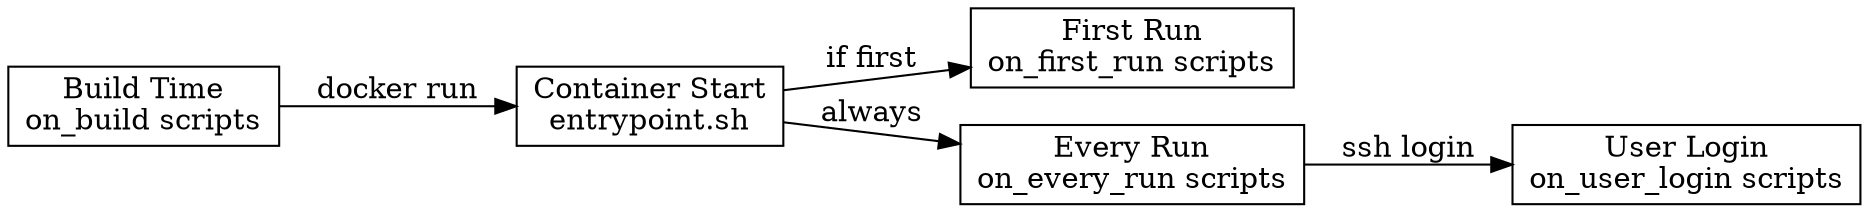 digraph lifecycle {
    rankdir=LR;
    node [shape=box];
    
    build [label="Build Time\non_build scripts"];
    start [label="Container Start\nentrypoint.sh"];
    first [label="First Run\non_first_run scripts"];
    every [label="Every Run\non_every_run scripts"];
    login [label="User Login\non_user_login scripts"];
    
    build -> start [label="docker run"];
    start -> first [label="if first"];
    start -> every [label="always"];
    every -> login [label="ssh login"];
}